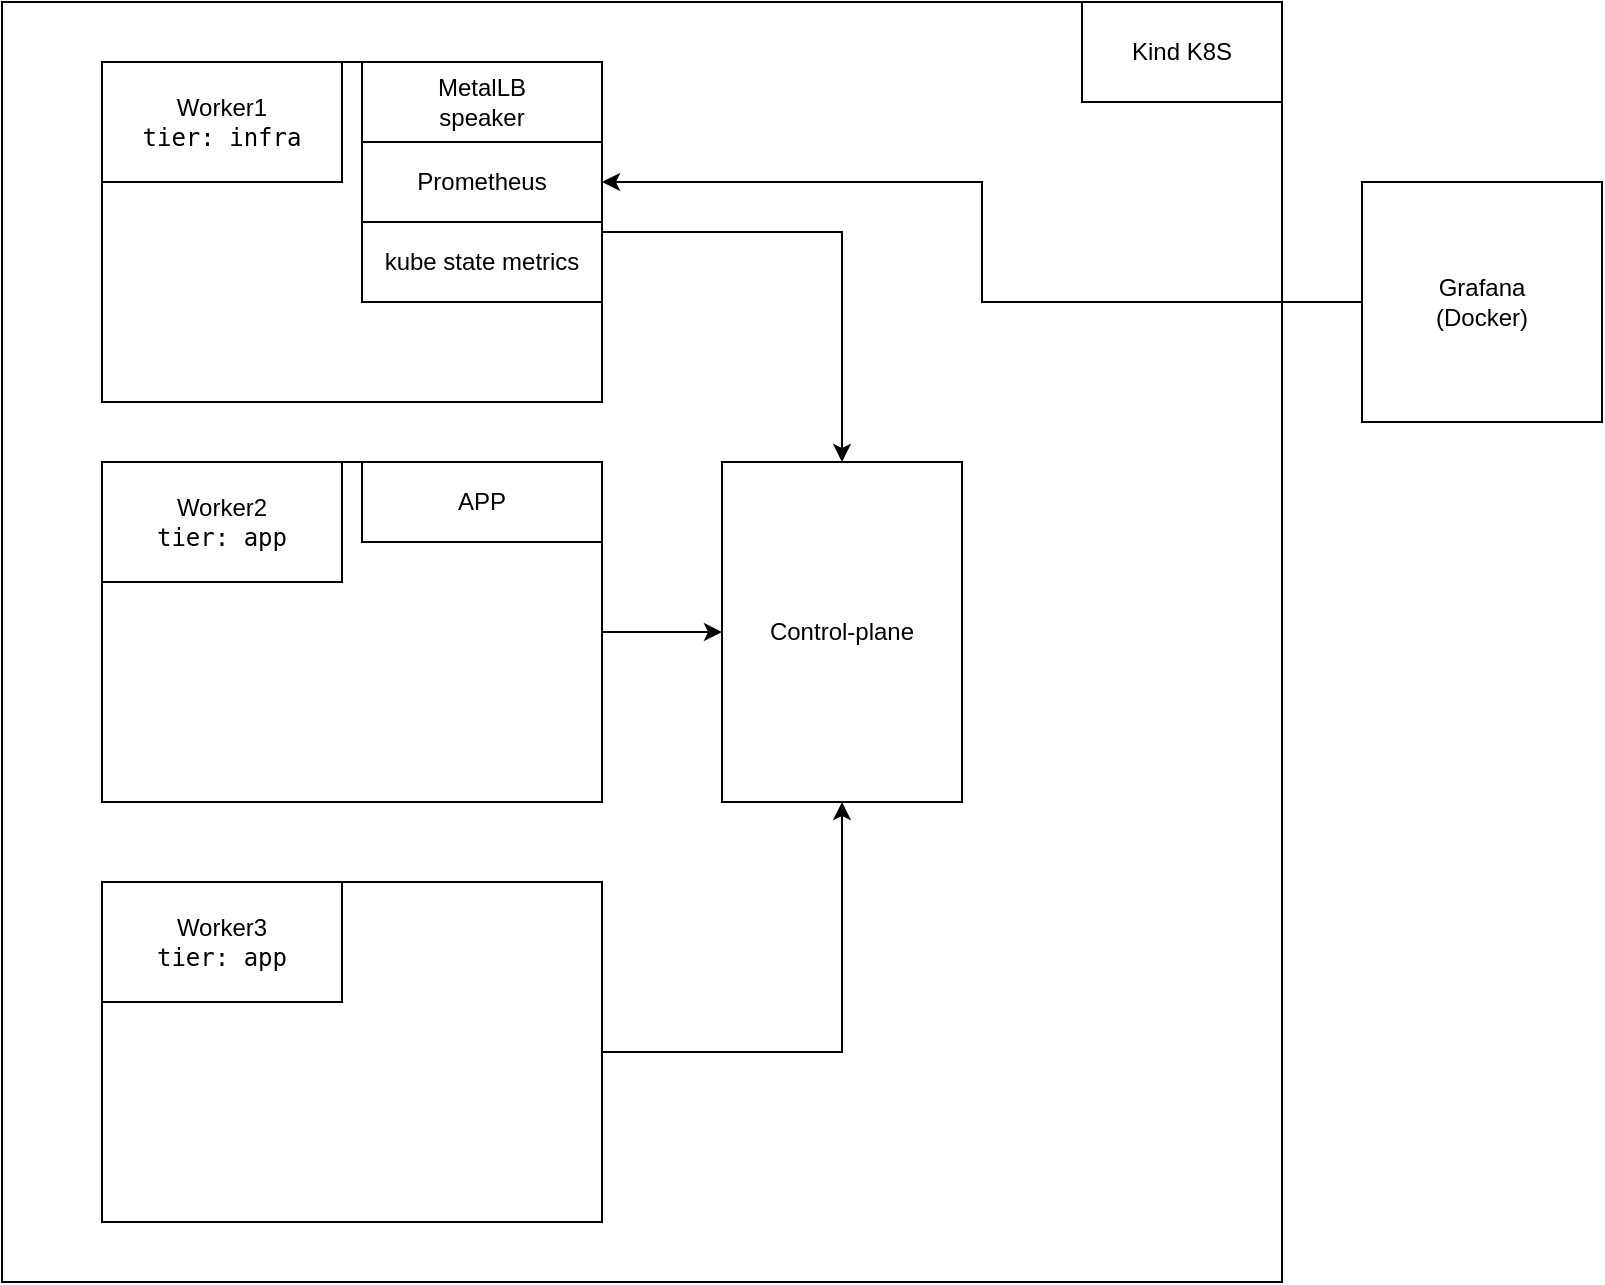<mxfile version="24.7.17">
  <diagram name="Page-1" id="57EA8iC35g4Syo_O7HXz">
    <mxGraphModel dx="1025" dy="704" grid="1" gridSize="10" guides="1" tooltips="1" connect="1" arrows="1" fold="1" page="1" pageScale="1" pageWidth="850" pageHeight="1100" math="0" shadow="0">
      <root>
        <mxCell id="0" />
        <mxCell id="1" parent="0" />
        <mxCell id="GfGdQt8RYddeDUFvzc0P-2" value="" style="whiteSpace=wrap;html=1;aspect=fixed;" vertex="1" parent="1">
          <mxGeometry x="220" y="80" width="640" height="640" as="geometry" />
        </mxCell>
        <mxCell id="GfGdQt8RYddeDUFvzc0P-12" style="edgeStyle=orthogonalEdgeStyle;rounded=0;orthogonalLoop=1;jettySize=auto;html=1;" edge="1" parent="1" source="GfGdQt8RYddeDUFvzc0P-3" target="GfGdQt8RYddeDUFvzc0P-8">
          <mxGeometry relative="1" as="geometry" />
        </mxCell>
        <mxCell id="GfGdQt8RYddeDUFvzc0P-3" value="" style="rounded=0;whiteSpace=wrap;html=1;" vertex="1" parent="1">
          <mxGeometry x="270" y="520" width="250" height="170" as="geometry" />
        </mxCell>
        <mxCell id="GfGdQt8RYddeDUFvzc0P-11" style="edgeStyle=orthogonalEdgeStyle;rounded=0;orthogonalLoop=1;jettySize=auto;html=1;" edge="1" parent="1" source="GfGdQt8RYddeDUFvzc0P-6" target="GfGdQt8RYddeDUFvzc0P-8">
          <mxGeometry relative="1" as="geometry" />
        </mxCell>
        <mxCell id="GfGdQt8RYddeDUFvzc0P-6" value="" style="rounded=0;whiteSpace=wrap;html=1;" vertex="1" parent="1">
          <mxGeometry x="270" y="310" width="250" height="170" as="geometry" />
        </mxCell>
        <mxCell id="GfGdQt8RYddeDUFvzc0P-10" style="edgeStyle=orthogonalEdgeStyle;rounded=0;orthogonalLoop=1;jettySize=auto;html=1;" edge="1" parent="1" source="GfGdQt8RYddeDUFvzc0P-7" target="GfGdQt8RYddeDUFvzc0P-8">
          <mxGeometry relative="1" as="geometry" />
        </mxCell>
        <mxCell id="GfGdQt8RYddeDUFvzc0P-7" value="" style="rounded=0;whiteSpace=wrap;html=1;" vertex="1" parent="1">
          <mxGeometry x="270" y="110" width="250" height="170" as="geometry" />
        </mxCell>
        <mxCell id="GfGdQt8RYddeDUFvzc0P-8" value="Control-plane" style="rounded=0;whiteSpace=wrap;html=1;" vertex="1" parent="1">
          <mxGeometry x="580" y="310" width="120" height="170" as="geometry" />
        </mxCell>
        <mxCell id="GfGdQt8RYddeDUFvzc0P-13" value="Kind K8S" style="rounded=0;whiteSpace=wrap;html=1;" vertex="1" parent="1">
          <mxGeometry x="760" y="80" width="100" height="50" as="geometry" />
        </mxCell>
        <mxCell id="GfGdQt8RYddeDUFvzc0P-14" value="Worker1&lt;div&gt;&lt;code class=&quot;listtype-code listindent1 list-code1 lang-yaml&quot; spellcheck=&quot;false&quot;&gt;tier: infra&lt;/code&gt;&lt;br&gt;&lt;/div&gt;" style="rounded=0;whiteSpace=wrap;html=1;" vertex="1" parent="1">
          <mxGeometry x="270" y="110" width="120" height="60" as="geometry" />
        </mxCell>
        <mxCell id="GfGdQt8RYddeDUFvzc0P-15" value="Worker2&lt;div&gt;&lt;code class=&quot;listtype-code listindent1 list-code1 lang-yaml&quot; spellcheck=&quot;false&quot;&gt;tier: app&lt;/code&gt;&lt;br&gt;&lt;/div&gt;" style="rounded=0;whiteSpace=wrap;html=1;" vertex="1" parent="1">
          <mxGeometry x="270" y="310" width="120" height="60" as="geometry" />
        </mxCell>
        <mxCell id="GfGdQt8RYddeDUFvzc0P-16" value="Worker3&lt;div&gt;&lt;code class=&quot;listtype-code listindent1 list-code1 lang-yaml&quot; spellcheck=&quot;false&quot;&gt;tier: app&lt;/code&gt;&lt;br&gt;&lt;/div&gt;" style="rounded=0;whiteSpace=wrap;html=1;" vertex="1" parent="1">
          <mxGeometry x="270" y="520" width="120" height="60" as="geometry" />
        </mxCell>
        <mxCell id="GfGdQt8RYddeDUFvzc0P-17" value="MetalLB&lt;div&gt;speaker&lt;/div&gt;" style="rounded=0;whiteSpace=wrap;html=1;" vertex="1" parent="1">
          <mxGeometry x="400" y="110" width="120" height="40" as="geometry" />
        </mxCell>
        <mxCell id="GfGdQt8RYddeDUFvzc0P-18" value="Prometheus" style="rounded=0;whiteSpace=wrap;html=1;" vertex="1" parent="1">
          <mxGeometry x="400" y="150" width="120" height="40" as="geometry" />
        </mxCell>
        <mxCell id="GfGdQt8RYddeDUFvzc0P-19" value="kube state metrics" style="rounded=0;whiteSpace=wrap;html=1;" vertex="1" parent="1">
          <mxGeometry x="400" y="190" width="120" height="40" as="geometry" />
        </mxCell>
        <mxCell id="GfGdQt8RYddeDUFvzc0P-21" style="edgeStyle=orthogonalEdgeStyle;rounded=0;orthogonalLoop=1;jettySize=auto;html=1;" edge="1" parent="1" source="GfGdQt8RYddeDUFvzc0P-20" target="GfGdQt8RYddeDUFvzc0P-18">
          <mxGeometry relative="1" as="geometry" />
        </mxCell>
        <mxCell id="GfGdQt8RYddeDUFvzc0P-20" value="Grafana&lt;div&gt;(Docker)&lt;/div&gt;" style="rounded=0;whiteSpace=wrap;html=1;" vertex="1" parent="1">
          <mxGeometry x="900" y="170" width="120" height="120" as="geometry" />
        </mxCell>
        <mxCell id="GfGdQt8RYddeDUFvzc0P-23" value="APP" style="rounded=0;whiteSpace=wrap;html=1;" vertex="1" parent="1">
          <mxGeometry x="400" y="310" width="120" height="40" as="geometry" />
        </mxCell>
      </root>
    </mxGraphModel>
  </diagram>
</mxfile>
